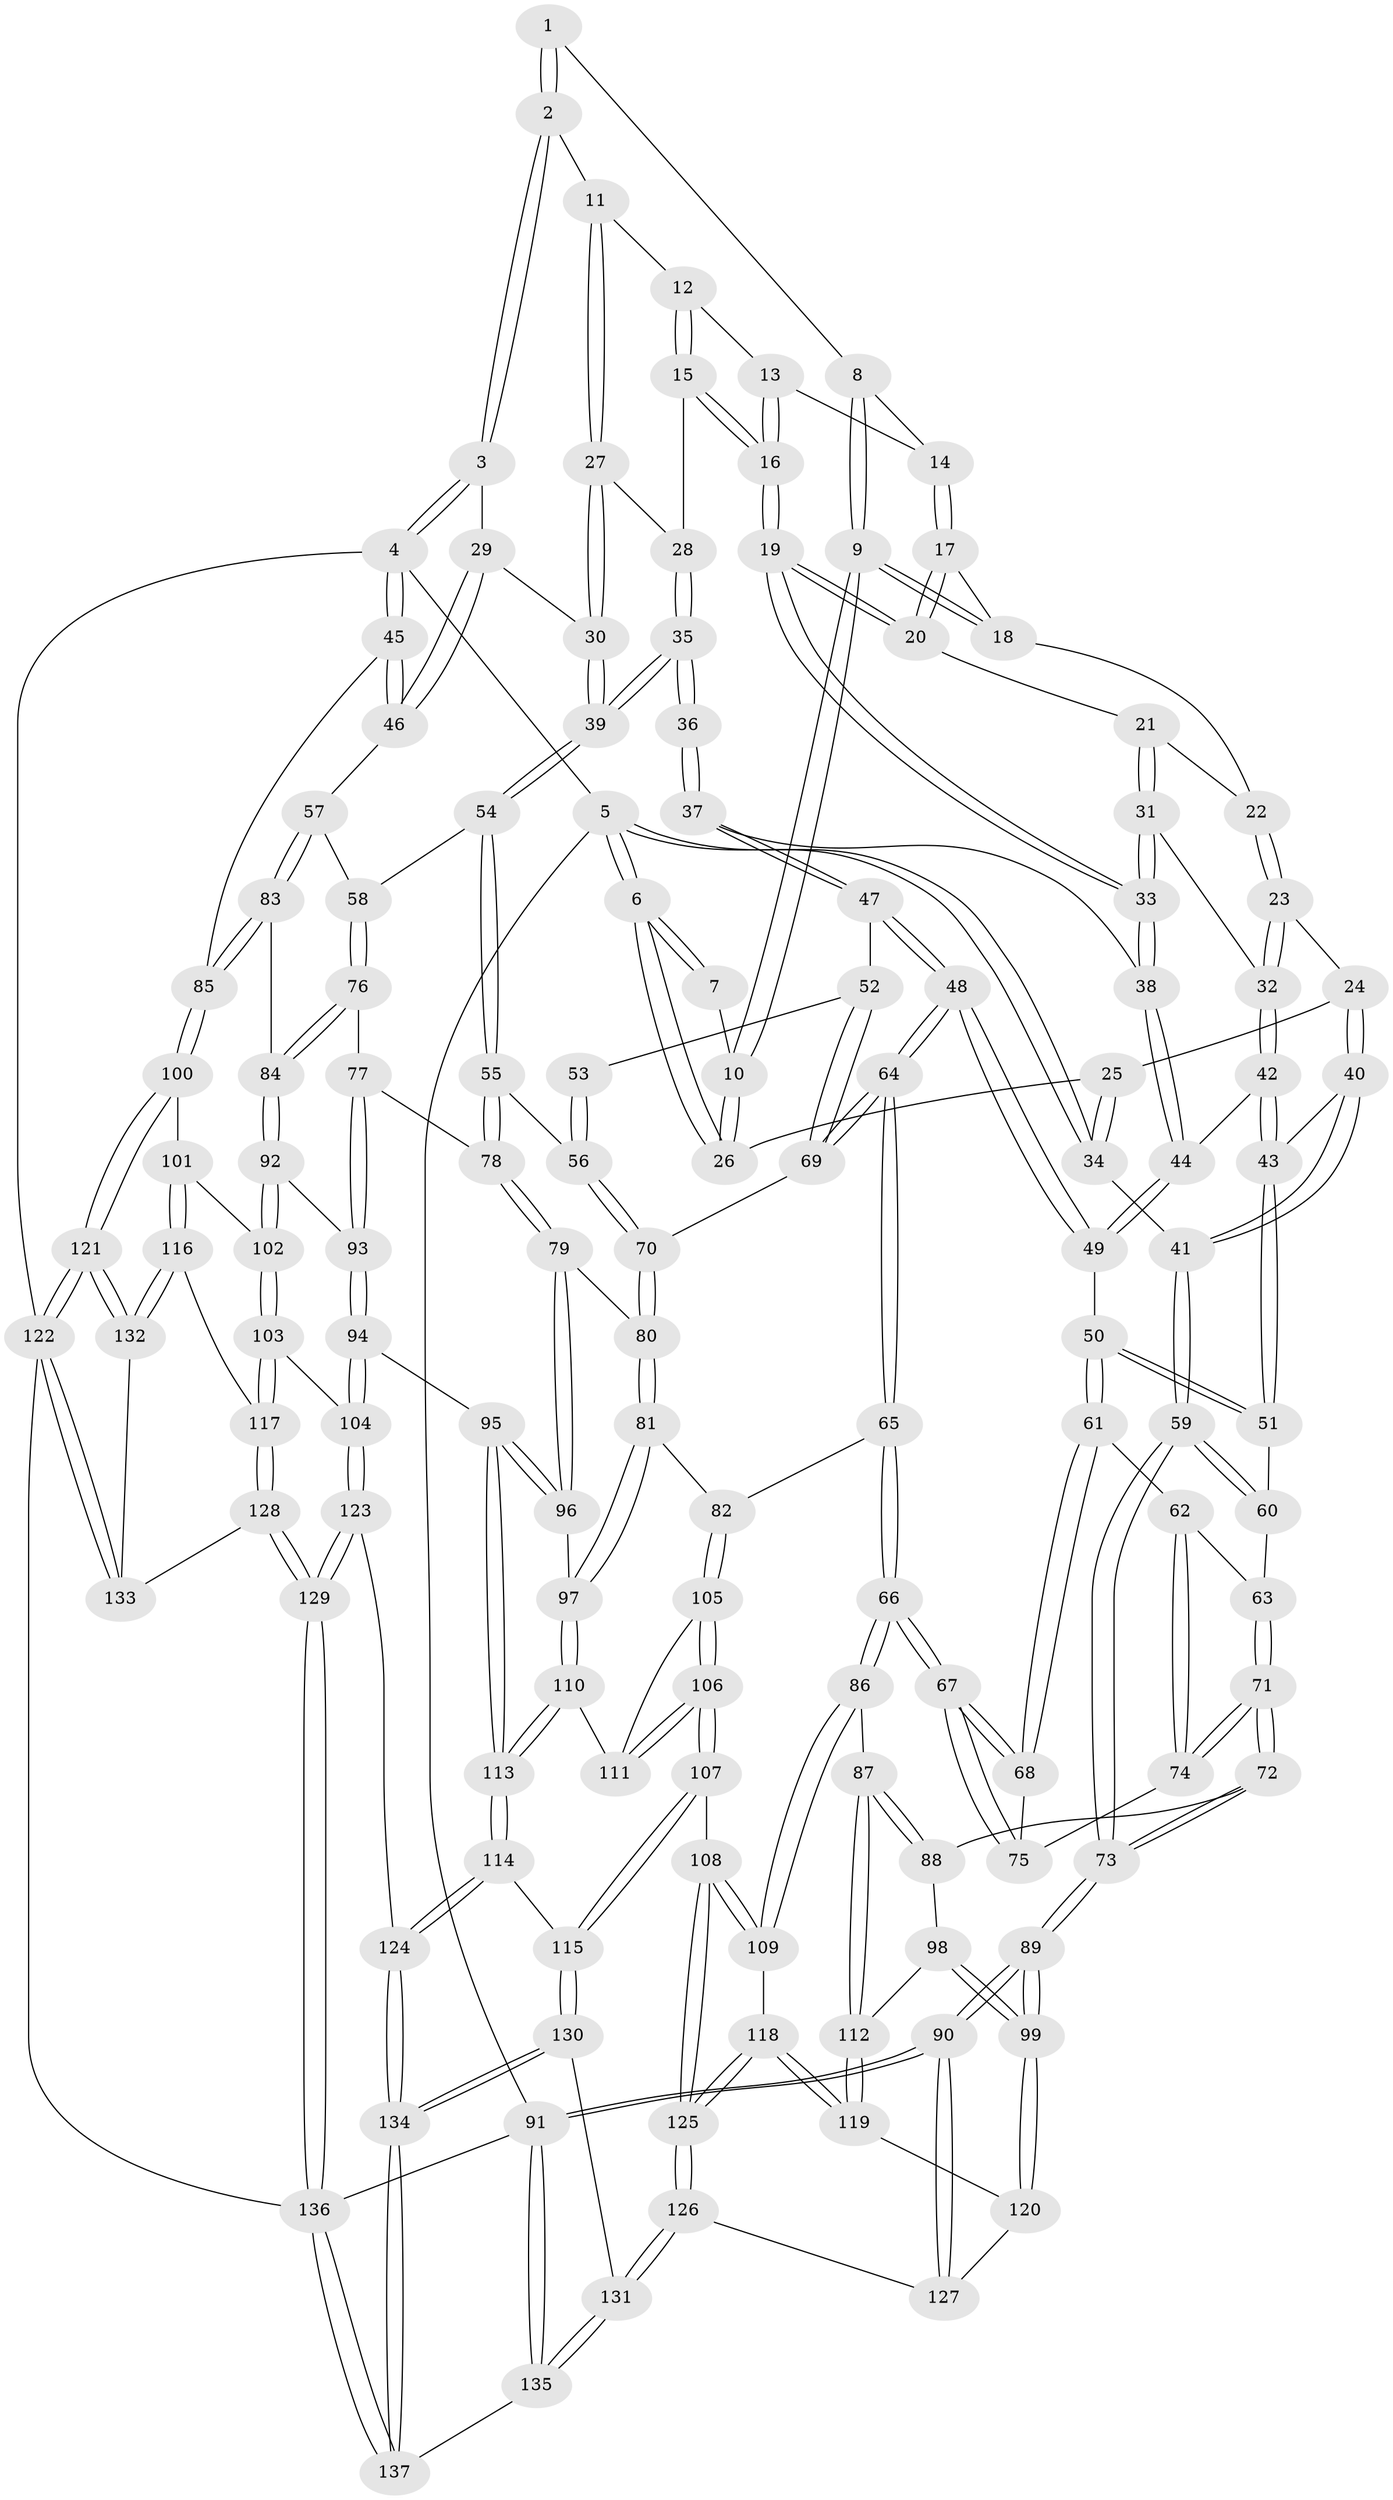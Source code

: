 // Generated by graph-tools (version 1.1) at 2025/03/03/09/25 03:03:18]
// undirected, 137 vertices, 339 edges
graph export_dot {
graph [start="1"]
  node [color=gray90,style=filled];
  1 [pos="+0.31767999840697136+0"];
  2 [pos="+0.6731438199430017+0"];
  3 [pos="+1+0"];
  4 [pos="+1+0"];
  5 [pos="+0+0"];
  6 [pos="+0+0"];
  7 [pos="+0.06548465675924642+0"];
  8 [pos="+0.31598732195713364+0"];
  9 [pos="+0.14716132071977847+0.10134493437528322"];
  10 [pos="+0.13437281064543177+0.10695972044701765"];
  11 [pos="+0.6397597834908995+0"];
  12 [pos="+0.45433456641860503+0.0702589063785899"];
  13 [pos="+0.39531597618223124+0.06523866378583357"];
  14 [pos="+0.31748956722248584+0"];
  15 [pos="+0.4505438133502673+0.15410091027666814"];
  16 [pos="+0.42982612820081223+0.15651768228372798"];
  17 [pos="+0.3124737232049135+0"];
  18 [pos="+0.20433570903380327+0.09150609718391711"];
  19 [pos="+0.4030826548381298+0.17594148370054724"];
  20 [pos="+0.30962732060980697+0.0416338504648113"];
  21 [pos="+0.29454559983619394+0.11623445983796243"];
  22 [pos="+0.22467530286547008+0.11845879317581809"];
  23 [pos="+0.2149681611711834+0.1802356943121112"];
  24 [pos="+0.12974913825075052+0.16409252343160988"];
  25 [pos="+0.11805295900594517+0.13634750655144803"];
  26 [pos="+0.11921915313225542+0.1321266513958722"];
  27 [pos="+0.620760359847612+0.06429565870773621"];
  28 [pos="+0.4704147822489675+0.15546209880342177"];
  29 [pos="+0.8509628096853142+0.23604403383493758"];
  30 [pos="+0.6749437937187547+0.26512070144934896"];
  31 [pos="+0.2998613448111442+0.19437300832833837"];
  32 [pos="+0.2501923565893893+0.20022854842656787"];
  33 [pos="+0.35287006997849174+0.22990092527648529"];
  34 [pos="+0+0.15092401346127457"];
  35 [pos="+0.5330186510056849+0.29499344646031267"];
  36 [pos="+0.5234986991940055+0.2975343706063363"];
  37 [pos="+0.4010480312533051+0.2933567962225185"];
  38 [pos="+0.3595477163024819+0.2606562133007744"];
  39 [pos="+0.6455834454366033+0.31060257895873455"];
  40 [pos="+0.12318123292989869+0.1916823221964604"];
  41 [pos="+0+0.272608433794324"];
  42 [pos="+0.20665155270143204+0.2708109689494014"];
  43 [pos="+0.11670709282995688+0.3161756804172998"];
  44 [pos="+0.29754857486634534+0.3195080730025124"];
  45 [pos="+1+0.37161757595523665"];
  46 [pos="+0.962828414594574+0.3666240556578336"];
  47 [pos="+0.40006259493103824+0.34097149745573385"];
  48 [pos="+0.3223336254729547+0.42536463497278293"];
  49 [pos="+0.26901055236496657+0.38442444486920746"];
  50 [pos="+0.23896676043051507+0.39195132050640885"];
  51 [pos="+0.1140383584852215+0.32113790141307447"];
  52 [pos="+0.43352525058645563+0.42080702081683824"];
  53 [pos="+0.5024798181107228+0.3351856599075276"];
  54 [pos="+0.6491881410290252+0.3491019100255195"];
  55 [pos="+0.6354220375721314+0.3750042558195394"];
  56 [pos="+0.483243437191321+0.44781967993439364"];
  57 [pos="+0.9032409692048093+0.4324953354304704"];
  58 [pos="+0.7345956505342202+0.42009945157542616"];
  59 [pos="+0+0.3889473377821026"];
  60 [pos="+0.0898844002660707+0.3341590813980833"];
  61 [pos="+0.2186140163757437+0.4450418748415133"];
  62 [pos="+0.18110401859177716+0.4499392294461299"];
  63 [pos="+0.13638639312380102+0.4486500845962645"];
  64 [pos="+0.38092957900291985+0.5204030230082813"];
  65 [pos="+0.37323098775687374+0.5566548351539145"];
  66 [pos="+0.3146676093573371+0.5812755329628093"];
  67 [pos="+0.2891255950799564+0.5609445290073702"];
  68 [pos="+0.21999736400980985+0.45627912035667395"];
  69 [pos="+0.4356153287848121+0.463561119502816"];
  70 [pos="+0.4699341110937579+0.457350606199369"];
  71 [pos="+0.11161234345753404+0.5367952342758819"];
  72 [pos="+0.10225192721731875+0.5447633804503393"];
  73 [pos="+0+0.49212031829865704"];
  74 [pos="+0.14743091457569898+0.526867842546066"];
  75 [pos="+0.1643582834589528+0.5235490759043435"];
  76 [pos="+0.7455302079539095+0.5053372134283581"];
  77 [pos="+0.7012896450843913+0.5509951510484515"];
  78 [pos="+0.6062945244566301+0.5299527937893899"];
  79 [pos="+0.6013374755468841+0.5350242475719935"];
  80 [pos="+0.5916366335863785+0.5366737957736457"];
  81 [pos="+0.47390986180981853+0.6010610695232704"];
  82 [pos="+0.39915056447968045+0.5767109222040092"];
  83 [pos="+0.8716953295033886+0.5671106729422728"];
  84 [pos="+0.871064947490271+0.5679239761338571"];
  85 [pos="+1+0.5894969494204753"];
  86 [pos="+0.24488729204254475+0.6739539798044549"];
  87 [pos="+0.23517715527610047+0.6739491534204968"];
  88 [pos="+0.12827118048937586+0.5932533254412988"];
  89 [pos="+0+0.6948131944581295"];
  90 [pos="+0+1"];
  91 [pos="+0+1"];
  92 [pos="+0.8696932097294153+0.5724407008107488"];
  93 [pos="+0.7356282001549348+0.6221999412289648"];
  94 [pos="+0.6943169919942543+0.7061446890476285"];
  95 [pos="+0.6441747358089113+0.6820095648103498"];
  96 [pos="+0.6307613521231507+0.6719046591005743"];
  97 [pos="+0.5204008195046297+0.6792811859543997"];
  98 [pos="+0.0697649187657338+0.6789127643895889"];
  99 [pos="+0+0.6989239558414262"];
  100 [pos="+1+0.6738410249102097"];
  101 [pos="+0.9563053286907671+0.7080017789502533"];
  102 [pos="+0.8936447445277557+0.6911736022043468"];
  103 [pos="+0.8171447868251241+0.7682864604242413"];
  104 [pos="+0.7123136538565928+0.7428439735063898"];
  105 [pos="+0.40525482847168703+0.6620294686086556"];
  106 [pos="+0.4075116603908794+0.7322899560100525"];
  107 [pos="+0.38101867418501556+0.7918931464060285"];
  108 [pos="+0.33045021357434323+0.774874918762379"];
  109 [pos="+0.24963225971213363+0.683227308330785"];
  110 [pos="+0.5144353611602741+0.6965022207159384"];
  111 [pos="+0.4735223837788439+0.7084076146920634"];
  112 [pos="+0.14838831446054518+0.726577531949777"];
  113 [pos="+0.5211950273085512+0.8057214466378104"];
  114 [pos="+0.5173693018370034+0.8342188235131148"];
  115 [pos="+0.4190196116481556+0.8393325142688997"];
  116 [pos="+0.9649342016596962+0.8574912721354312"];
  117 [pos="+0.8463982980387404+0.849440997880809"];
  118 [pos="+0.21437429075023642+0.8084808860663404"];
  119 [pos="+0.13172040944401314+0.7605395858747241"];
  120 [pos="+0.12116401573015316+0.776085000332176"];
  121 [pos="+1+1"];
  122 [pos="+1+1"];
  123 [pos="+0.6110198405272501+0.8961731763948412"];
  124 [pos="+0.5975857676866215+0.888698957805916"];
  125 [pos="+0.2140972538663003+0.8991070244213802"];
  126 [pos="+0.20829343589325314+0.9115431849484343"];
  127 [pos="+0.11865703213907906+0.8655661896780501"];
  128 [pos="+0.8041986247874432+0.964199598694633"];
  129 [pos="+0.6918946431697812+1"];
  130 [pos="+0.40993043828482784+0.8589153198007714"];
  131 [pos="+0.22110602334650412+0.9395537721513505"];
  132 [pos="+1+0.889446068892922"];
  133 [pos="+0.8753212189599792+0.9599370629097133"];
  134 [pos="+0.4047146248363729+0.9816249541569354"];
  135 [pos="+0.2502929695608305+1"];
  136 [pos="+0.681235532587337+1"];
  137 [pos="+0.3648601285455015+1"];
  1 -- 2;
  1 -- 2;
  1 -- 8;
  2 -- 3;
  2 -- 3;
  2 -- 11;
  3 -- 4;
  3 -- 4;
  3 -- 29;
  4 -- 5;
  4 -- 45;
  4 -- 45;
  4 -- 122;
  5 -- 6;
  5 -- 6;
  5 -- 34;
  5 -- 34;
  5 -- 91;
  6 -- 7;
  6 -- 7;
  6 -- 26;
  6 -- 26;
  7 -- 10;
  8 -- 9;
  8 -- 9;
  8 -- 14;
  9 -- 10;
  9 -- 10;
  9 -- 18;
  9 -- 18;
  10 -- 26;
  10 -- 26;
  11 -- 12;
  11 -- 27;
  11 -- 27;
  12 -- 13;
  12 -- 15;
  12 -- 15;
  13 -- 14;
  13 -- 16;
  13 -- 16;
  14 -- 17;
  14 -- 17;
  15 -- 16;
  15 -- 16;
  15 -- 28;
  16 -- 19;
  16 -- 19;
  17 -- 18;
  17 -- 20;
  17 -- 20;
  18 -- 22;
  19 -- 20;
  19 -- 20;
  19 -- 33;
  19 -- 33;
  20 -- 21;
  21 -- 22;
  21 -- 31;
  21 -- 31;
  22 -- 23;
  22 -- 23;
  23 -- 24;
  23 -- 32;
  23 -- 32;
  24 -- 25;
  24 -- 40;
  24 -- 40;
  25 -- 26;
  25 -- 34;
  25 -- 34;
  27 -- 28;
  27 -- 30;
  27 -- 30;
  28 -- 35;
  28 -- 35;
  29 -- 30;
  29 -- 46;
  29 -- 46;
  30 -- 39;
  30 -- 39;
  31 -- 32;
  31 -- 33;
  31 -- 33;
  32 -- 42;
  32 -- 42;
  33 -- 38;
  33 -- 38;
  34 -- 41;
  35 -- 36;
  35 -- 36;
  35 -- 39;
  35 -- 39;
  36 -- 37;
  36 -- 37;
  37 -- 38;
  37 -- 47;
  37 -- 47;
  38 -- 44;
  38 -- 44;
  39 -- 54;
  39 -- 54;
  40 -- 41;
  40 -- 41;
  40 -- 43;
  41 -- 59;
  41 -- 59;
  42 -- 43;
  42 -- 43;
  42 -- 44;
  43 -- 51;
  43 -- 51;
  44 -- 49;
  44 -- 49;
  45 -- 46;
  45 -- 46;
  45 -- 85;
  46 -- 57;
  47 -- 48;
  47 -- 48;
  47 -- 52;
  48 -- 49;
  48 -- 49;
  48 -- 64;
  48 -- 64;
  49 -- 50;
  50 -- 51;
  50 -- 51;
  50 -- 61;
  50 -- 61;
  51 -- 60;
  52 -- 53;
  52 -- 69;
  52 -- 69;
  53 -- 56;
  53 -- 56;
  54 -- 55;
  54 -- 55;
  54 -- 58;
  55 -- 56;
  55 -- 78;
  55 -- 78;
  56 -- 70;
  56 -- 70;
  57 -- 58;
  57 -- 83;
  57 -- 83;
  58 -- 76;
  58 -- 76;
  59 -- 60;
  59 -- 60;
  59 -- 73;
  59 -- 73;
  60 -- 63;
  61 -- 62;
  61 -- 68;
  61 -- 68;
  62 -- 63;
  62 -- 74;
  62 -- 74;
  63 -- 71;
  63 -- 71;
  64 -- 65;
  64 -- 65;
  64 -- 69;
  64 -- 69;
  65 -- 66;
  65 -- 66;
  65 -- 82;
  66 -- 67;
  66 -- 67;
  66 -- 86;
  66 -- 86;
  67 -- 68;
  67 -- 68;
  67 -- 75;
  67 -- 75;
  68 -- 75;
  69 -- 70;
  70 -- 80;
  70 -- 80;
  71 -- 72;
  71 -- 72;
  71 -- 74;
  71 -- 74;
  72 -- 73;
  72 -- 73;
  72 -- 88;
  73 -- 89;
  73 -- 89;
  74 -- 75;
  76 -- 77;
  76 -- 84;
  76 -- 84;
  77 -- 78;
  77 -- 93;
  77 -- 93;
  78 -- 79;
  78 -- 79;
  79 -- 80;
  79 -- 96;
  79 -- 96;
  80 -- 81;
  80 -- 81;
  81 -- 82;
  81 -- 97;
  81 -- 97;
  82 -- 105;
  82 -- 105;
  83 -- 84;
  83 -- 85;
  83 -- 85;
  84 -- 92;
  84 -- 92;
  85 -- 100;
  85 -- 100;
  86 -- 87;
  86 -- 109;
  86 -- 109;
  87 -- 88;
  87 -- 88;
  87 -- 112;
  87 -- 112;
  88 -- 98;
  89 -- 90;
  89 -- 90;
  89 -- 99;
  89 -- 99;
  90 -- 91;
  90 -- 91;
  90 -- 127;
  90 -- 127;
  91 -- 135;
  91 -- 135;
  91 -- 136;
  92 -- 93;
  92 -- 102;
  92 -- 102;
  93 -- 94;
  93 -- 94;
  94 -- 95;
  94 -- 104;
  94 -- 104;
  95 -- 96;
  95 -- 96;
  95 -- 113;
  95 -- 113;
  96 -- 97;
  97 -- 110;
  97 -- 110;
  98 -- 99;
  98 -- 99;
  98 -- 112;
  99 -- 120;
  99 -- 120;
  100 -- 101;
  100 -- 121;
  100 -- 121;
  101 -- 102;
  101 -- 116;
  101 -- 116;
  102 -- 103;
  102 -- 103;
  103 -- 104;
  103 -- 117;
  103 -- 117;
  104 -- 123;
  104 -- 123;
  105 -- 106;
  105 -- 106;
  105 -- 111;
  106 -- 107;
  106 -- 107;
  106 -- 111;
  106 -- 111;
  107 -- 108;
  107 -- 115;
  107 -- 115;
  108 -- 109;
  108 -- 109;
  108 -- 125;
  108 -- 125;
  109 -- 118;
  110 -- 111;
  110 -- 113;
  110 -- 113;
  112 -- 119;
  112 -- 119;
  113 -- 114;
  113 -- 114;
  114 -- 115;
  114 -- 124;
  114 -- 124;
  115 -- 130;
  115 -- 130;
  116 -- 117;
  116 -- 132;
  116 -- 132;
  117 -- 128;
  117 -- 128;
  118 -- 119;
  118 -- 119;
  118 -- 125;
  118 -- 125;
  119 -- 120;
  120 -- 127;
  121 -- 122;
  121 -- 122;
  121 -- 132;
  121 -- 132;
  122 -- 133;
  122 -- 133;
  122 -- 136;
  123 -- 124;
  123 -- 129;
  123 -- 129;
  124 -- 134;
  124 -- 134;
  125 -- 126;
  125 -- 126;
  126 -- 127;
  126 -- 131;
  126 -- 131;
  128 -- 129;
  128 -- 129;
  128 -- 133;
  129 -- 136;
  129 -- 136;
  130 -- 131;
  130 -- 134;
  130 -- 134;
  131 -- 135;
  131 -- 135;
  132 -- 133;
  134 -- 137;
  134 -- 137;
  135 -- 137;
  136 -- 137;
  136 -- 137;
}

